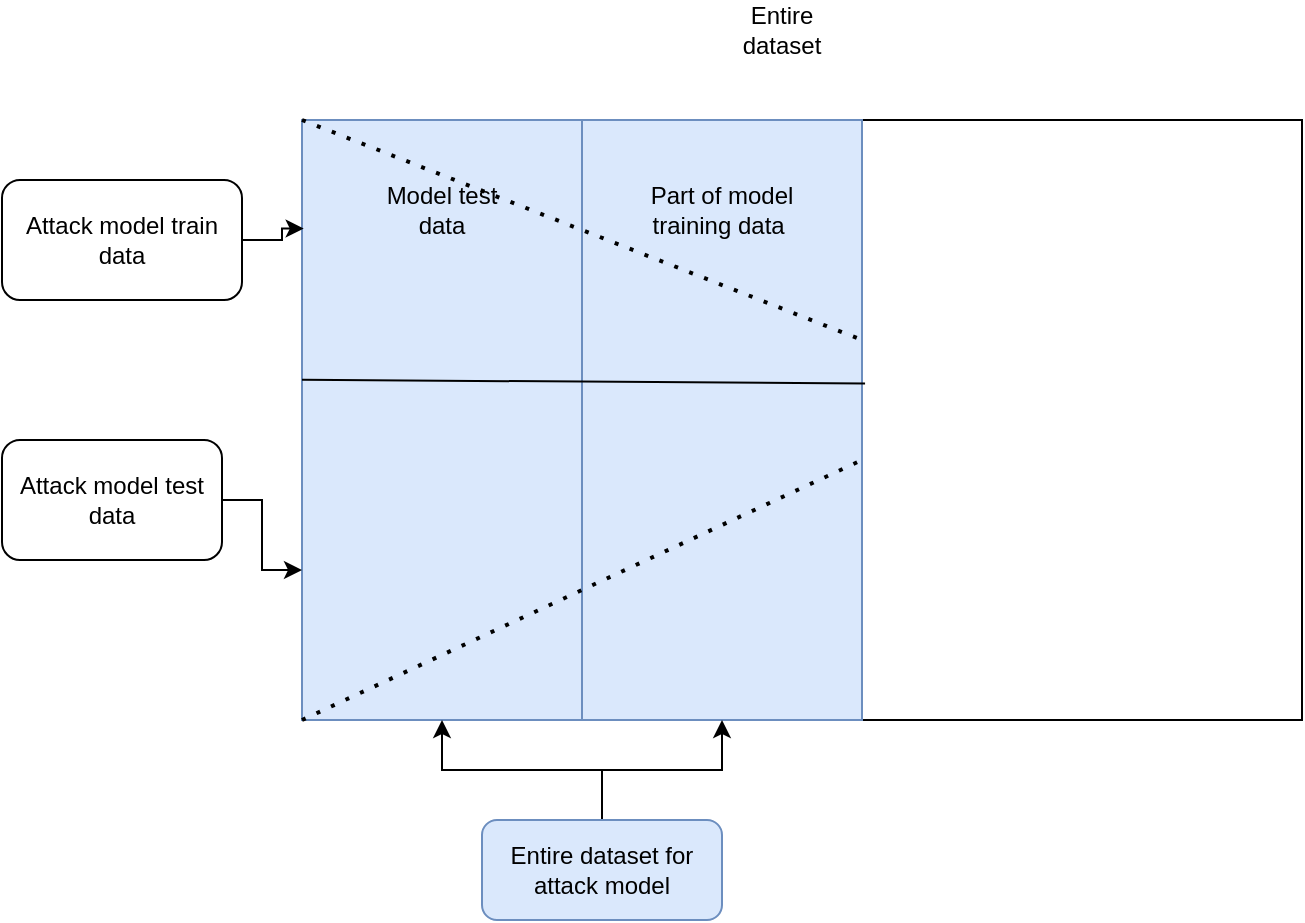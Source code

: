 <mxfile version="21.1.4" type="device">
  <diagram name="Page-1" id="a41RzYTnLNJZxJ1ma763">
    <mxGraphModel dx="1050" dy="573" grid="1" gridSize="10" guides="1" tooltips="1" connect="1" arrows="1" fold="1" page="1" pageScale="1" pageWidth="850" pageHeight="1100" math="0" shadow="0">
      <root>
        <mxCell id="0" />
        <mxCell id="1" parent="0" />
        <mxCell id="vtGNpGcUsherhaG67xHw-1" value="" style="rounded=0;whiteSpace=wrap;html=1;" vertex="1" parent="1">
          <mxGeometry x="170" y="110" width="500" height="300" as="geometry" />
        </mxCell>
        <mxCell id="vtGNpGcUsherhaG67xHw-2" value="" style="rounded=0;whiteSpace=wrap;html=1;fillColor=#dae8fc;strokeColor=#6c8ebf;" vertex="1" parent="1">
          <mxGeometry x="170" y="110" width="140" height="300" as="geometry" />
        </mxCell>
        <mxCell id="vtGNpGcUsherhaG67xHw-3" value="" style="rounded=0;whiteSpace=wrap;html=1;fillColor=#dae8fc;strokeColor=#6c8ebf;" vertex="1" parent="1">
          <mxGeometry x="310" y="110" width="140" height="300" as="geometry" />
        </mxCell>
        <mxCell id="vtGNpGcUsherhaG67xHw-4" value="Entire dataset" style="text;html=1;strokeColor=none;fillColor=none;align=center;verticalAlign=middle;whiteSpace=wrap;rounded=0;" vertex="1" parent="1">
          <mxGeometry x="380" y="50" width="60" height="30" as="geometry" />
        </mxCell>
        <mxCell id="vtGNpGcUsherhaG67xHw-5" value="Model test data" style="text;html=1;strokeColor=none;fillColor=none;align=center;verticalAlign=middle;whiteSpace=wrap;rounded=0;" vertex="1" parent="1">
          <mxGeometry x="210" y="140" width="60" height="30" as="geometry" />
        </mxCell>
        <mxCell id="vtGNpGcUsherhaG67xHw-6" value="Part of model training data&amp;nbsp;" style="text;html=1;strokeColor=none;fillColor=none;align=center;verticalAlign=middle;whiteSpace=wrap;rounded=0;" vertex="1" parent="1">
          <mxGeometry x="340" y="130" width="80" height="50" as="geometry" />
        </mxCell>
        <mxCell id="vtGNpGcUsherhaG67xHw-8" style="edgeStyle=orthogonalEdgeStyle;rounded=0;orthogonalLoop=1;jettySize=auto;html=1;entryX=0.5;entryY=1;entryDx=0;entryDy=0;" edge="1" parent="1" source="vtGNpGcUsherhaG67xHw-7" target="vtGNpGcUsherhaG67xHw-2">
          <mxGeometry relative="1" as="geometry" />
        </mxCell>
        <mxCell id="vtGNpGcUsherhaG67xHw-9" style="edgeStyle=orthogonalEdgeStyle;rounded=0;orthogonalLoop=1;jettySize=auto;html=1;entryX=0.5;entryY=1;entryDx=0;entryDy=0;" edge="1" parent="1" source="vtGNpGcUsherhaG67xHw-7" target="vtGNpGcUsherhaG67xHw-3">
          <mxGeometry relative="1" as="geometry" />
        </mxCell>
        <mxCell id="vtGNpGcUsherhaG67xHw-7" value="Entire dataset for attack model" style="rounded=1;whiteSpace=wrap;html=1;fillColor=#dae8fc;strokeColor=#6c8ebf;" vertex="1" parent="1">
          <mxGeometry x="260" y="460" width="120" height="50" as="geometry" />
        </mxCell>
        <mxCell id="vtGNpGcUsherhaG67xHw-10" value="" style="endArrow=none;html=1;rounded=0;exitX=0;exitY=0.433;exitDx=0;exitDy=0;exitPerimeter=0;entryX=1.011;entryY=0.439;entryDx=0;entryDy=0;entryPerimeter=0;" edge="1" parent="1" source="vtGNpGcUsherhaG67xHw-2" target="vtGNpGcUsherhaG67xHw-3">
          <mxGeometry width="50" height="50" relative="1" as="geometry">
            <mxPoint x="400" y="380" as="sourcePoint" />
            <mxPoint x="450" y="330" as="targetPoint" />
          </mxGeometry>
        </mxCell>
        <mxCell id="vtGNpGcUsherhaG67xHw-13" style="edgeStyle=orthogonalEdgeStyle;rounded=0;orthogonalLoop=1;jettySize=auto;html=1;entryX=0.006;entryY=0.181;entryDx=0;entryDy=0;entryPerimeter=0;" edge="1" parent="1" source="vtGNpGcUsherhaG67xHw-11" target="vtGNpGcUsherhaG67xHw-2">
          <mxGeometry relative="1" as="geometry" />
        </mxCell>
        <mxCell id="vtGNpGcUsherhaG67xHw-11" value="Attack model train data" style="rounded=1;whiteSpace=wrap;html=1;" vertex="1" parent="1">
          <mxGeometry x="20" y="140" width="120" height="60" as="geometry" />
        </mxCell>
        <mxCell id="vtGNpGcUsherhaG67xHw-14" style="edgeStyle=orthogonalEdgeStyle;rounded=0;orthogonalLoop=1;jettySize=auto;html=1;entryX=0;entryY=0.75;entryDx=0;entryDy=0;" edge="1" parent="1" source="vtGNpGcUsherhaG67xHw-12" target="vtGNpGcUsherhaG67xHw-2">
          <mxGeometry relative="1" as="geometry" />
        </mxCell>
        <mxCell id="vtGNpGcUsherhaG67xHw-12" value="Attack model test data" style="rounded=1;whiteSpace=wrap;html=1;" vertex="1" parent="1">
          <mxGeometry x="20" y="270" width="110" height="60" as="geometry" />
        </mxCell>
        <mxCell id="vtGNpGcUsherhaG67xHw-15" value="" style="endArrow=none;dashed=1;html=1;dashPattern=1 3;strokeWidth=2;rounded=0;exitX=0;exitY=1;exitDx=0;exitDy=0;" edge="1" parent="1" source="vtGNpGcUsherhaG67xHw-2" target="vtGNpGcUsherhaG67xHw-3">
          <mxGeometry width="50" height="50" relative="1" as="geometry">
            <mxPoint x="400" y="270" as="sourcePoint" />
            <mxPoint x="450" y="220" as="targetPoint" />
            <Array as="points">
              <mxPoint x="450" y="280" />
            </Array>
          </mxGeometry>
        </mxCell>
        <mxCell id="vtGNpGcUsherhaG67xHw-16" value="" style="endArrow=none;dashed=1;html=1;dashPattern=1 3;strokeWidth=2;rounded=0;exitX=0;exitY=0;exitDx=0;exitDy=0;" edge="1" parent="1" source="vtGNpGcUsherhaG67xHw-2">
          <mxGeometry width="50" height="50" relative="1" as="geometry">
            <mxPoint x="400" y="270" as="sourcePoint" />
            <mxPoint x="450" y="220" as="targetPoint" />
          </mxGeometry>
        </mxCell>
      </root>
    </mxGraphModel>
  </diagram>
</mxfile>

